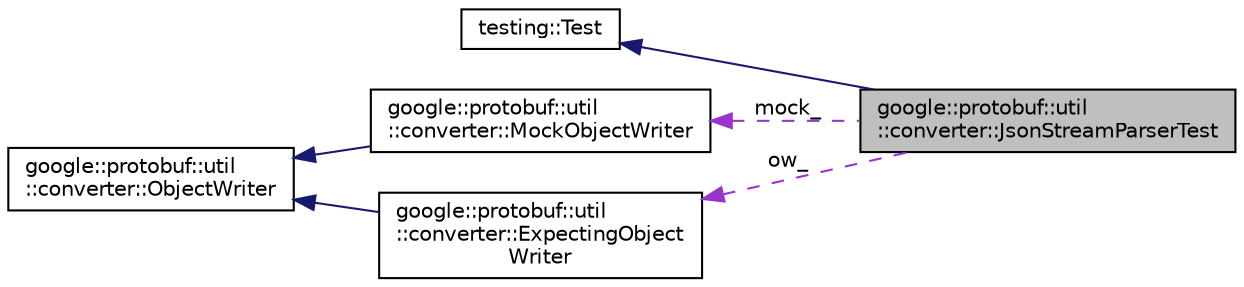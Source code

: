 digraph "google::protobuf::util::converter::JsonStreamParserTest"
{
 // LATEX_PDF_SIZE
  edge [fontname="Helvetica",fontsize="10",labelfontname="Helvetica",labelfontsize="10"];
  node [fontname="Helvetica",fontsize="10",shape=record];
  rankdir="LR";
  Node1 [label="google::protobuf::util\l::converter::JsonStreamParserTest",height=0.2,width=0.4,color="black", fillcolor="grey75", style="filled", fontcolor="black",tooltip=" "];
  Node2 -> Node1 [dir="back",color="midnightblue",fontsize="10",style="solid",fontname="Helvetica"];
  Node2 [label="testing::Test",height=0.2,width=0.4,color="black", fillcolor="white", style="filled",URL="$classtesting_1_1Test.html",tooltip=" "];
  Node3 -> Node1 [dir="back",color="darkorchid3",fontsize="10",style="dashed",label=" mock_" ,fontname="Helvetica"];
  Node3 [label="google::protobuf::util\l::converter::MockObjectWriter",height=0.2,width=0.4,color="black", fillcolor="white", style="filled",URL="$classgoogle_1_1protobuf_1_1util_1_1converter_1_1MockObjectWriter.html",tooltip=" "];
  Node4 -> Node3 [dir="back",color="midnightblue",fontsize="10",style="solid",fontname="Helvetica"];
  Node4 [label="google::protobuf::util\l::converter::ObjectWriter",height=0.2,width=0.4,color="black", fillcolor="white", style="filled",URL="$classgoogle_1_1protobuf_1_1util_1_1converter_1_1ObjectWriter.html",tooltip=" "];
  Node5 -> Node1 [dir="back",color="darkorchid3",fontsize="10",style="dashed",label=" ow_" ,fontname="Helvetica"];
  Node5 [label="google::protobuf::util\l::converter::ExpectingObject\lWriter",height=0.2,width=0.4,color="black", fillcolor="white", style="filled",URL="$classgoogle_1_1protobuf_1_1util_1_1converter_1_1ExpectingObjectWriter.html",tooltip=" "];
  Node4 -> Node5 [dir="back",color="midnightblue",fontsize="10",style="solid",fontname="Helvetica"];
}
